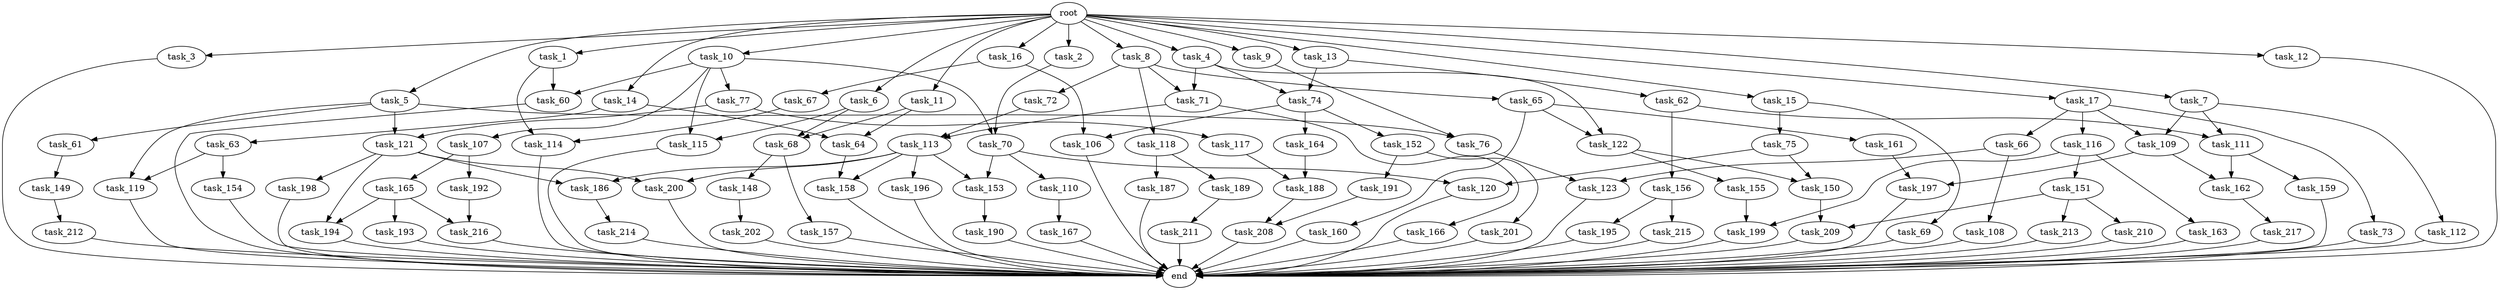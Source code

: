digraph G {
  root [size="0.000000"];
  task_1 [size="1024.000000"];
  task_2 [size="1024.000000"];
  task_3 [size="1024.000000"];
  task_4 [size="1024.000000"];
  task_5 [size="1024.000000"];
  task_6 [size="1024.000000"];
  task_7 [size="1024.000000"];
  task_8 [size="1024.000000"];
  task_9 [size="1024.000000"];
  task_10 [size="1024.000000"];
  task_11 [size="1024.000000"];
  task_12 [size="1024.000000"];
  task_13 [size="1024.000000"];
  task_14 [size="1024.000000"];
  task_15 [size="1024.000000"];
  task_16 [size="1024.000000"];
  task_17 [size="1024.000000"];
  task_60 [size="833223655424.000000"];
  task_61 [size="214748364800.000000"];
  task_62 [size="309237645312.000000"];
  task_63 [size="214748364800.000000"];
  task_64 [size="292057776128.000000"];
  task_65 [size="420906795008.000000"];
  task_66 [size="77309411328.000000"];
  task_67 [size="309237645312.000000"];
  task_68 [size="292057776128.000000"];
  task_69 [size="137438953472.000000"];
  task_70 [size="446676598784.000000"];
  task_71 [size="970662608896.000000"];
  task_72 [size="420906795008.000000"];
  task_73 [size="77309411328.000000"];
  task_74 [size="858993459200.000000"];
  task_75 [size="137438953472.000000"];
  task_76 [size="249108103168.000000"];
  task_77 [size="137438953472.000000"];
  task_106 [size="1168231104512.000000"];
  task_107 [size="137438953472.000000"];
  task_108 [size="549755813888.000000"];
  task_109 [size="936302870528.000000"];
  task_110 [size="549755813888.000000"];
  task_111 [size="1168231104512.000000"];
  task_112 [size="858993459200.000000"];
  task_113 [size="1554778161152.000000"];
  task_114 [size="910533066752.000000"];
  task_115 [size="352187318272.000000"];
  task_116 [size="77309411328.000000"];
  task_117 [size="420906795008.000000"];
  task_118 [size="420906795008.000000"];
  task_119 [size="429496729600.000000"];
  task_120 [size="1099511627776.000000"];
  task_121 [size="635655159808.000000"];
  task_122 [size="627065225216.000000"];
  task_123 [size="1408749273088.000000"];
  task_148 [size="77309411328.000000"];
  task_149 [size="34359738368.000000"];
  task_150 [size="584115552256.000000"];
  task_151 [size="695784701952.000000"];
  task_152 [size="858993459200.000000"];
  task_153 [size="858993459200.000000"];
  task_154 [size="214748364800.000000"];
  task_155 [size="34359738368.000000"];
  task_156 [size="309237645312.000000"];
  task_157 [size="77309411328.000000"];
  task_158 [size="523986010112.000000"];
  task_159 [size="137438953472.000000"];
  task_160 [size="77309411328.000000"];
  task_161 [size="77309411328.000000"];
  task_162 [size="687194767360.000000"];
  task_163 [size="695784701952.000000"];
  task_164 [size="858993459200.000000"];
  task_165 [size="549755813888.000000"];
  task_166 [size="858993459200.000000"];
  task_167 [size="858993459200.000000"];
  task_186 [size="343597383680.000000"];
  task_187 [size="420906795008.000000"];
  task_188 [size="386547056640.000000"];
  task_189 [size="420906795008.000000"];
  task_190 [size="549755813888.000000"];
  task_191 [size="858993459200.000000"];
  task_192 [size="549755813888.000000"];
  task_193 [size="77309411328.000000"];
  task_194 [size="111669149696.000000"];
  task_195 [size="137438953472.000000"];
  task_196 [size="309237645312.000000"];
  task_197 [size="627065225216.000000"];
  task_198 [size="34359738368.000000"];
  task_199 [size="1554778161152.000000"];
  task_200 [size="343597383680.000000"];
  task_201 [size="858993459200.000000"];
  task_202 [size="549755813888.000000"];
  task_208 [size="1005022347264.000000"];
  task_209 [size="833223655424.000000"];
  task_210 [size="137438953472.000000"];
  task_211 [size="858993459200.000000"];
  task_212 [size="549755813888.000000"];
  task_213 [size="137438953472.000000"];
  task_214 [size="34359738368.000000"];
  task_215 [size="137438953472.000000"];
  task_216 [size="292057776128.000000"];
  task_217 [size="858993459200.000000"];
  end [size="0.000000"];

  root -> task_1 [size="1.000000"];
  root -> task_2 [size="1.000000"];
  root -> task_3 [size="1.000000"];
  root -> task_4 [size="1.000000"];
  root -> task_5 [size="1.000000"];
  root -> task_6 [size="1.000000"];
  root -> task_7 [size="1.000000"];
  root -> task_8 [size="1.000000"];
  root -> task_9 [size="1.000000"];
  root -> task_10 [size="1.000000"];
  root -> task_11 [size="1.000000"];
  root -> task_12 [size="1.000000"];
  root -> task_13 [size="1.000000"];
  root -> task_14 [size="1.000000"];
  root -> task_15 [size="1.000000"];
  root -> task_16 [size="1.000000"];
  root -> task_17 [size="1.000000"];
  task_1 -> task_60 [size="679477248.000000"];
  task_1 -> task_114 [size="679477248.000000"];
  task_2 -> task_70 [size="301989888.000000"];
  task_3 -> end [size="1.000000"];
  task_4 -> task_71 [size="536870912.000000"];
  task_4 -> task_74 [size="536870912.000000"];
  task_4 -> task_122 [size="536870912.000000"];
  task_5 -> task_61 [size="209715200.000000"];
  task_5 -> task_76 [size="209715200.000000"];
  task_5 -> task_119 [size="209715200.000000"];
  task_5 -> task_121 [size="209715200.000000"];
  task_6 -> task_68 [size="209715200.000000"];
  task_6 -> task_115 [size="209715200.000000"];
  task_7 -> task_109 [size="838860800.000000"];
  task_7 -> task_111 [size="838860800.000000"];
  task_7 -> task_112 [size="838860800.000000"];
  task_8 -> task_65 [size="411041792.000000"];
  task_8 -> task_71 [size="411041792.000000"];
  task_8 -> task_72 [size="411041792.000000"];
  task_8 -> task_118 [size="411041792.000000"];
  task_9 -> task_76 [size="33554432.000000"];
  task_10 -> task_60 [size="134217728.000000"];
  task_10 -> task_70 [size="134217728.000000"];
  task_10 -> task_77 [size="134217728.000000"];
  task_10 -> task_107 [size="134217728.000000"];
  task_10 -> task_115 [size="134217728.000000"];
  task_11 -> task_64 [size="75497472.000000"];
  task_11 -> task_68 [size="75497472.000000"];
  task_12 -> end [size="1.000000"];
  task_13 -> task_62 [size="301989888.000000"];
  task_13 -> task_74 [size="301989888.000000"];
  task_14 -> task_63 [size="209715200.000000"];
  task_14 -> task_64 [size="209715200.000000"];
  task_15 -> task_69 [size="134217728.000000"];
  task_15 -> task_75 [size="134217728.000000"];
  task_16 -> task_67 [size="301989888.000000"];
  task_16 -> task_106 [size="301989888.000000"];
  task_17 -> task_66 [size="75497472.000000"];
  task_17 -> task_73 [size="75497472.000000"];
  task_17 -> task_109 [size="75497472.000000"];
  task_17 -> task_116 [size="75497472.000000"];
  task_60 -> end [size="1.000000"];
  task_61 -> task_149 [size="33554432.000000"];
  task_62 -> task_111 [size="301989888.000000"];
  task_62 -> task_156 [size="301989888.000000"];
  task_63 -> task_119 [size="209715200.000000"];
  task_63 -> task_154 [size="209715200.000000"];
  task_64 -> task_158 [size="209715200.000000"];
  task_65 -> task_122 [size="75497472.000000"];
  task_65 -> task_160 [size="75497472.000000"];
  task_65 -> task_161 [size="75497472.000000"];
  task_66 -> task_108 [size="536870912.000000"];
  task_66 -> task_123 [size="536870912.000000"];
  task_67 -> task_114 [size="209715200.000000"];
  task_68 -> task_148 [size="75497472.000000"];
  task_68 -> task_157 [size="75497472.000000"];
  task_69 -> end [size="1.000000"];
  task_70 -> task_110 [size="536870912.000000"];
  task_70 -> task_120 [size="536870912.000000"];
  task_70 -> task_153 [size="536870912.000000"];
  task_71 -> task_113 [size="838860800.000000"];
  task_71 -> task_166 [size="838860800.000000"];
  task_72 -> task_113 [size="679477248.000000"];
  task_73 -> end [size="1.000000"];
  task_74 -> task_106 [size="838860800.000000"];
  task_74 -> task_152 [size="838860800.000000"];
  task_74 -> task_164 [size="838860800.000000"];
  task_75 -> task_120 [size="536870912.000000"];
  task_75 -> task_150 [size="536870912.000000"];
  task_76 -> task_123 [size="838860800.000000"];
  task_77 -> task_117 [size="411041792.000000"];
  task_77 -> task_121 [size="411041792.000000"];
  task_106 -> end [size="1.000000"];
  task_107 -> task_165 [size="536870912.000000"];
  task_107 -> task_192 [size="536870912.000000"];
  task_108 -> end [size="1.000000"];
  task_109 -> task_162 [size="536870912.000000"];
  task_109 -> task_197 [size="536870912.000000"];
  task_110 -> task_167 [size="838860800.000000"];
  task_111 -> task_159 [size="134217728.000000"];
  task_111 -> task_162 [size="134217728.000000"];
  task_112 -> end [size="1.000000"];
  task_113 -> task_153 [size="301989888.000000"];
  task_113 -> task_158 [size="301989888.000000"];
  task_113 -> task_186 [size="301989888.000000"];
  task_113 -> task_196 [size="301989888.000000"];
  task_113 -> task_200 [size="301989888.000000"];
  task_114 -> end [size="1.000000"];
  task_115 -> end [size="1.000000"];
  task_116 -> task_151 [size="679477248.000000"];
  task_116 -> task_163 [size="679477248.000000"];
  task_116 -> task_199 [size="679477248.000000"];
  task_117 -> task_188 [size="301989888.000000"];
  task_118 -> task_187 [size="411041792.000000"];
  task_118 -> task_189 [size="411041792.000000"];
  task_119 -> end [size="1.000000"];
  task_120 -> end [size="1.000000"];
  task_121 -> task_186 [size="33554432.000000"];
  task_121 -> task_194 [size="33554432.000000"];
  task_121 -> task_198 [size="33554432.000000"];
  task_121 -> task_200 [size="33554432.000000"];
  task_122 -> task_150 [size="33554432.000000"];
  task_122 -> task_155 [size="33554432.000000"];
  task_123 -> end [size="1.000000"];
  task_148 -> task_202 [size="536870912.000000"];
  task_149 -> task_212 [size="536870912.000000"];
  task_150 -> task_209 [size="679477248.000000"];
  task_151 -> task_209 [size="134217728.000000"];
  task_151 -> task_210 [size="134217728.000000"];
  task_151 -> task_213 [size="134217728.000000"];
  task_152 -> task_191 [size="838860800.000000"];
  task_152 -> task_201 [size="838860800.000000"];
  task_153 -> task_190 [size="536870912.000000"];
  task_154 -> end [size="1.000000"];
  task_155 -> task_199 [size="838860800.000000"];
  task_156 -> task_195 [size="134217728.000000"];
  task_156 -> task_215 [size="134217728.000000"];
  task_157 -> end [size="1.000000"];
  task_158 -> end [size="1.000000"];
  task_159 -> end [size="1.000000"];
  task_160 -> end [size="1.000000"];
  task_161 -> task_197 [size="75497472.000000"];
  task_162 -> task_217 [size="838860800.000000"];
  task_163 -> end [size="1.000000"];
  task_164 -> task_188 [size="75497472.000000"];
  task_165 -> task_193 [size="75497472.000000"];
  task_165 -> task_194 [size="75497472.000000"];
  task_165 -> task_216 [size="75497472.000000"];
  task_166 -> end [size="1.000000"];
  task_167 -> end [size="1.000000"];
  task_186 -> task_214 [size="33554432.000000"];
  task_187 -> end [size="1.000000"];
  task_188 -> task_208 [size="679477248.000000"];
  task_189 -> task_211 [size="838860800.000000"];
  task_190 -> end [size="1.000000"];
  task_191 -> task_208 [size="301989888.000000"];
  task_192 -> task_216 [size="209715200.000000"];
  task_193 -> end [size="1.000000"];
  task_194 -> end [size="1.000000"];
  task_195 -> end [size="1.000000"];
  task_196 -> end [size="1.000000"];
  task_197 -> end [size="1.000000"];
  task_198 -> end [size="1.000000"];
  task_199 -> end [size="1.000000"];
  task_200 -> end [size="1.000000"];
  task_201 -> end [size="1.000000"];
  task_202 -> end [size="1.000000"];
  task_208 -> end [size="1.000000"];
  task_209 -> end [size="1.000000"];
  task_210 -> end [size="1.000000"];
  task_211 -> end [size="1.000000"];
  task_212 -> end [size="1.000000"];
  task_213 -> end [size="1.000000"];
  task_214 -> end [size="1.000000"];
  task_215 -> end [size="1.000000"];
  task_216 -> end [size="1.000000"];
  task_217 -> end [size="1.000000"];
}
